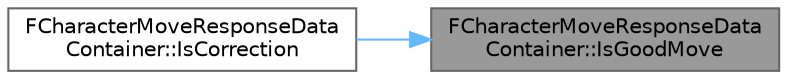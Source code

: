 digraph "FCharacterMoveResponseDataContainer::IsGoodMove"
{
 // INTERACTIVE_SVG=YES
 // LATEX_PDF_SIZE
  bgcolor="transparent";
  edge [fontname=Helvetica,fontsize=10,labelfontname=Helvetica,labelfontsize=10];
  node [fontname=Helvetica,fontsize=10,shape=box,height=0.2,width=0.4];
  rankdir="RL";
  Node1 [id="Node000001",label="FCharacterMoveResponseData\lContainer::IsGoodMove",height=0.2,width=0.4,color="gray40", fillcolor="grey60", style="filled", fontcolor="black",tooltip=" "];
  Node1 -> Node2 [id="edge1_Node000001_Node000002",dir="back",color="steelblue1",style="solid",tooltip=" "];
  Node2 [id="Node000002",label="FCharacterMoveResponseData\lContainer::IsCorrection",height=0.2,width=0.4,color="grey40", fillcolor="white", style="filled",URL="$da/d86/structFCharacterMoveResponseDataContainer.html#abe54abddf66423d835c7347438e2b4b4",tooltip=" "];
}
